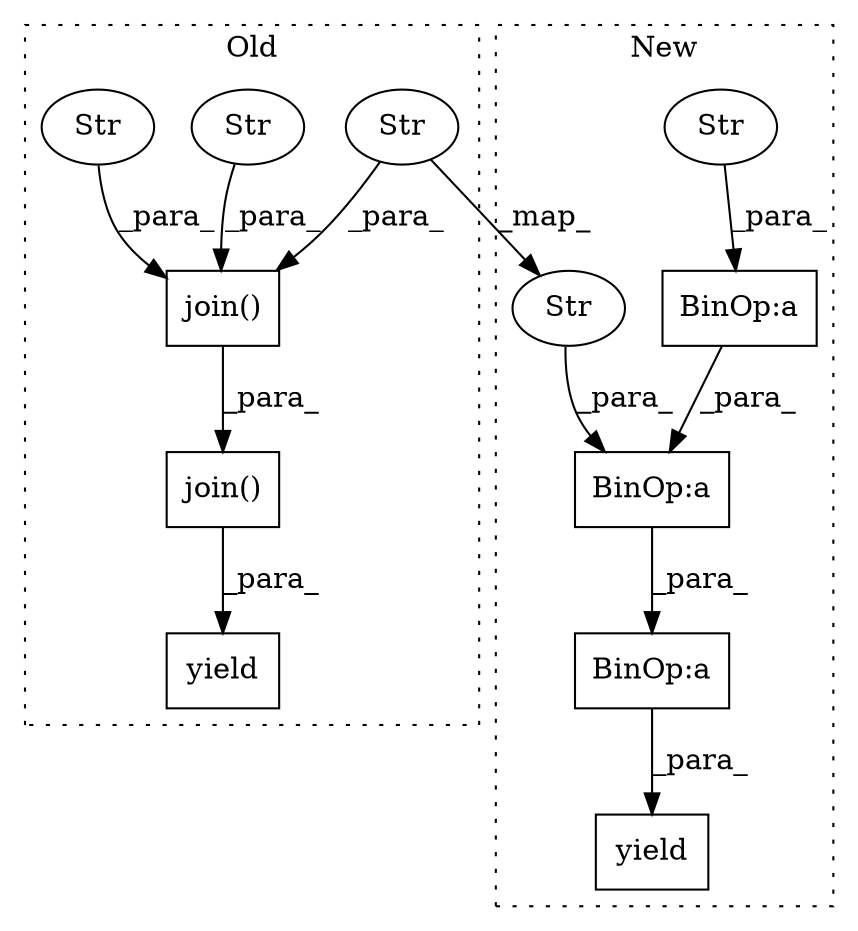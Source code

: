 digraph G {
subgraph cluster0 {
1 [label="join()" a="75" s="981,1028" l="13,1" shape="box"];
3 [label="Str" a="66" s="1019" l="9" shape="ellipse"];
4 [label="Str" a="66" s="1009" l="8" shape="ellipse"];
9 [label="join()" a="75" s="1041,1081" l="13,1" shape="box"];
10 [label="Str" a="66" s="1003" l="4" shape="ellipse"];
12 [label="yield" a="105" s="1035" l="6" shape="box"];
label = "Old";
style="dotted";
}
subgraph cluster1 {
2 [label="yield" a="105" s="1003" l="6" shape="box"];
5 [label="BinOp:a" a="82" s="1021" l="3" shape="box"];
6 [label="BinOp:a" a="82" s="974" l="3" shape="box"];
7 [label="BinOp:a" a="82" s="967" l="21" shape="box"];
8 [label="Str" a="66" s="977" l="8" shape="ellipse"];
11 [label="Str" a="66" s="988" l="9" shape="ellipse"];
label = "New";
style="dotted";
}
1 -> 9 [label="_para_"];
3 -> 1 [label="_para_"];
4 -> 1 [label="_para_"];
5 -> 2 [label="_para_"];
6 -> 7 [label="_para_"];
7 -> 5 [label="_para_"];
8 -> 6 [label="_para_"];
9 -> 12 [label="_para_"];
10 -> 1 [label="_para_"];
10 -> 11 [label="_map_"];
11 -> 7 [label="_para_"];
}